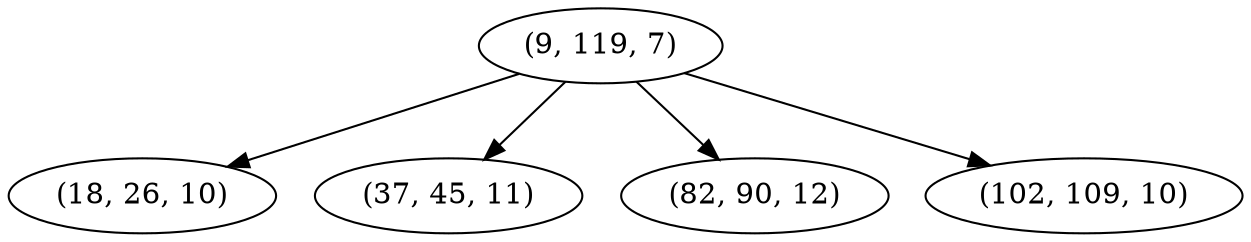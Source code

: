 digraph tree {
    "(9, 119, 7)";
    "(18, 26, 10)";
    "(37, 45, 11)";
    "(82, 90, 12)";
    "(102, 109, 10)";
    "(9, 119, 7)" -> "(18, 26, 10)";
    "(9, 119, 7)" -> "(37, 45, 11)";
    "(9, 119, 7)" -> "(82, 90, 12)";
    "(9, 119, 7)" -> "(102, 109, 10)";
}
